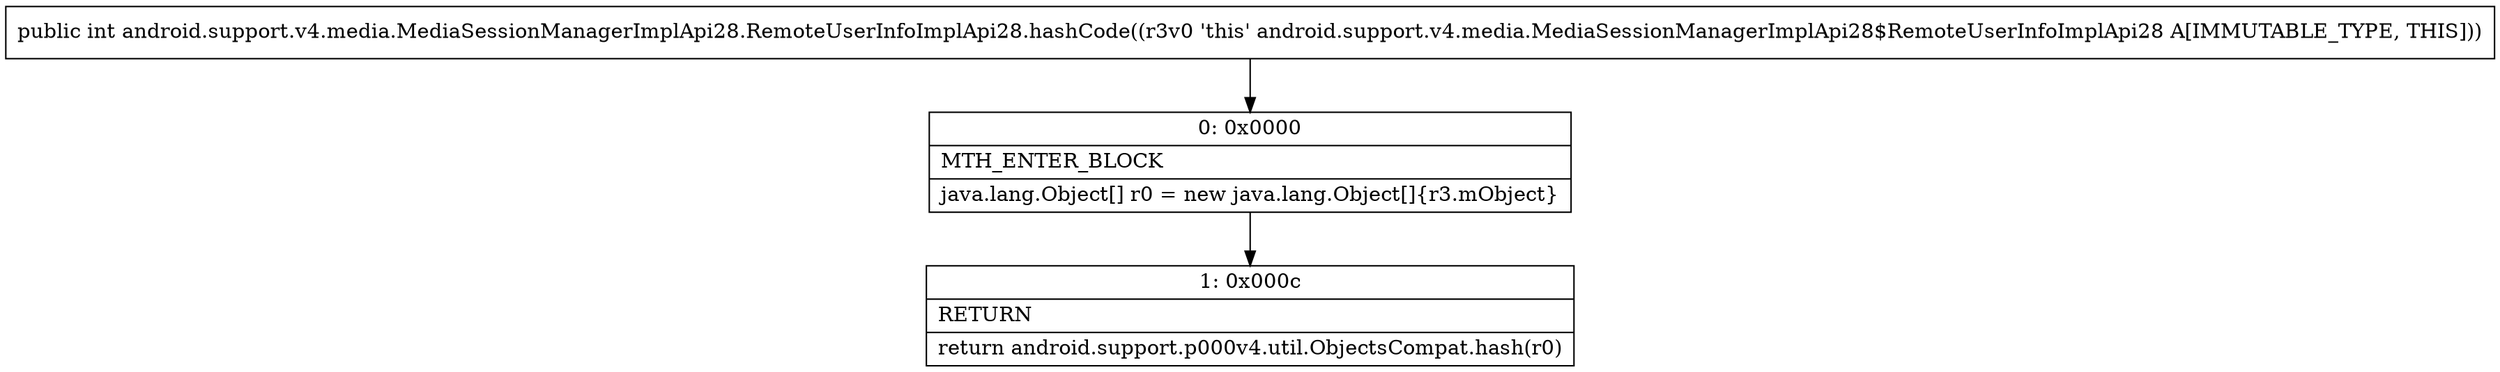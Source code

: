 digraph "CFG forandroid.support.v4.media.MediaSessionManagerImplApi28.RemoteUserInfoImplApi28.hashCode()I" {
Node_0 [shape=record,label="{0\:\ 0x0000|MTH_ENTER_BLOCK\l|java.lang.Object[] r0 = new java.lang.Object[]\{r3.mObject\}\l}"];
Node_1 [shape=record,label="{1\:\ 0x000c|RETURN\l|return android.support.p000v4.util.ObjectsCompat.hash(r0)\l}"];
MethodNode[shape=record,label="{public int android.support.v4.media.MediaSessionManagerImplApi28.RemoteUserInfoImplApi28.hashCode((r3v0 'this' android.support.v4.media.MediaSessionManagerImplApi28$RemoteUserInfoImplApi28 A[IMMUTABLE_TYPE, THIS])) }"];
MethodNode -> Node_0;
Node_0 -> Node_1;
}

